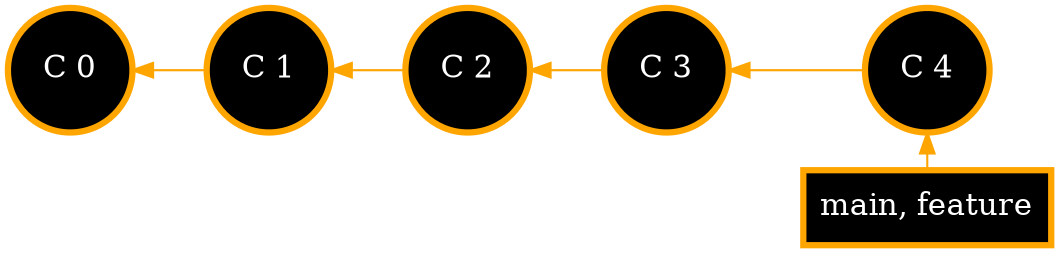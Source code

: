 digraph git_merge_fast_fwd {
    splines=line
    rankdir=LR
    bgcolor=transparent

    node[width=0.3, shape=rect, fontsize=15.0, style="bold,filled", fillcolor=black, fontcolor=white, color=orange, penwidth=3]
    edge[color=orange, dir=back]

    main [label="main, feature"]

    node[shape=circle, fontsize=15.0, style=filled, fillcolor=black, fontcolor=white, color=orange]

    c_0 [label="C 0", group=main]
    c_1 [label="C 1", group=main]
    c_2 [label="C 2", group=main]
    c_3 [label="C 3", group=main]

    node[shape=circle, fontsize=15.0, style=filled, fillcolor=black, fontcolor=white]
    c_4 [label="C 4", group=main]
    /* Marked nodes */
    node[shape=circle, style=filled, fillcolor=black, fontcolor=white, color=blue]

    c_0 -> c_1 -> c_2 -> c_3 -> c_4

    c_4 -> main

    {rank=same; c_4 main}
}
